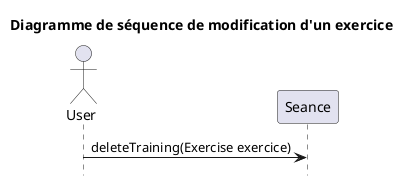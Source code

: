 @startuml
hide footbox
actor User

title Diagramme de séquence de modification d'un exercice

User -> Seance: deleteTraining(Exercise exercice)

@enduml